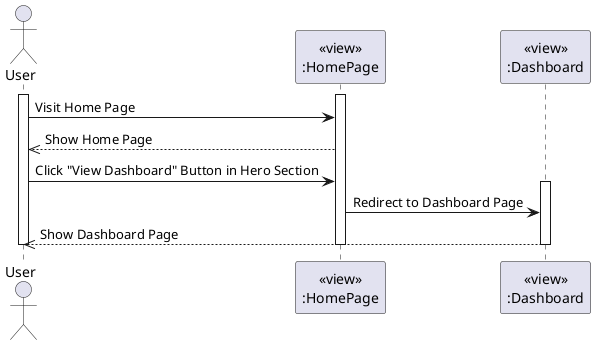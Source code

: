 @startuml View Dashboard
actor User
participant HomePageView [
  <<view>>
  :HomePage
]

activate User
activate HomePageView
User -> HomePageView: Visit Home Page
HomePageView -->> User: Show Home Page
User -> HomePageView: Click "View Dashboard" Button in Hero Section

participant DashboardView [
  <<view>>
  :Dashboard
]

activate DashboardView
HomePageView -> DashboardView: Redirect to Dashboard Page
DashboardView -->> User: Show Dashboard Page

deactivate User
deactivate HomePageView
deactivate DashboardView
@enduml
